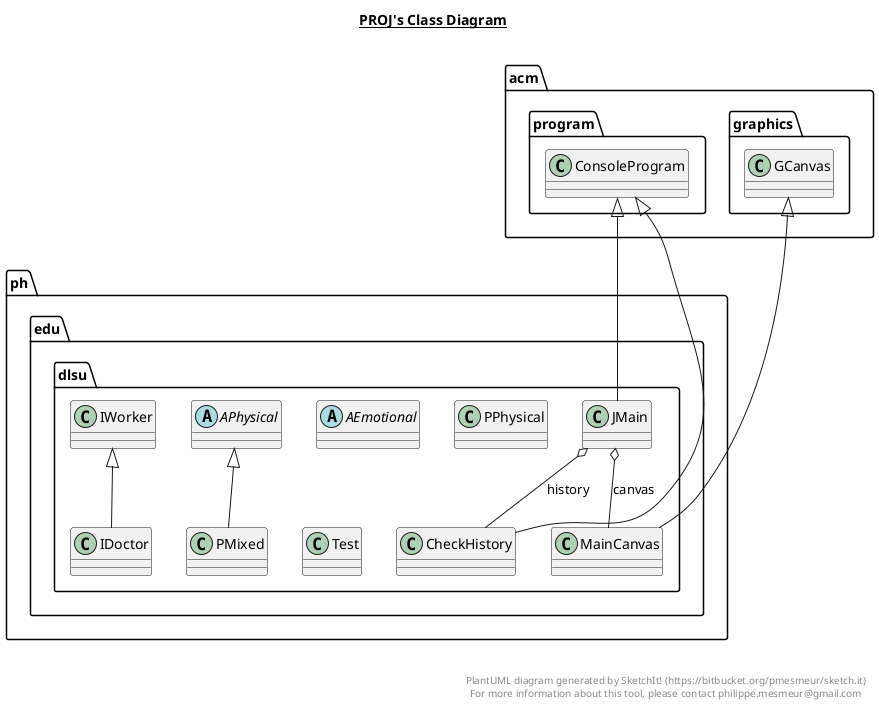 @startuml

title __PROJ's Class Diagram__\n

      abstract class ph.edu.dlsu.AEmotional {
      }

      abstract class ph.edu.dlsu.APhysical {
      }

      class ph.edu.dlsu.CheckHistory {
      }

      class ph.edu.dlsu.IDoctor {
      }

      class ph.edu.dlsu.IWorker {
      }

      class ph.edu.dlsu.JMain {
      }

      class ph.edu.dlsu.MainCanvas {
      }

      class ph.edu.dlsu.PMixed {
      }

      class ph.edu.dlsu.PPhysical {
      }

      class ph.edu.dlsu.Test {
      }


  ph.edu.dlsu.CheckHistory -up-|> acm.program.ConsoleProgram
  ph.edu.dlsu.IDoctor -up-|> ph.edu.dlsu.IWorker
  ph.edu.dlsu.JMain -up-|> acm.program.ConsoleProgram
  ph.edu.dlsu.JMain o-- ph.edu.dlsu.CheckHistory : history
  ph.edu.dlsu.JMain o-- ph.edu.dlsu.MainCanvas : canvas
  ph.edu.dlsu.MainCanvas -up-|> acm.graphics.GCanvas
  ph.edu.dlsu.PMixed -up-|> ph.edu.dlsu.APhysical


right footer


PlantUML diagram generated by SketchIt! (https://bitbucket.org/pmesmeur/sketch.it)
For more information about this tool, please contact philippe.mesmeur@gmail.com
endfooter

@enduml
